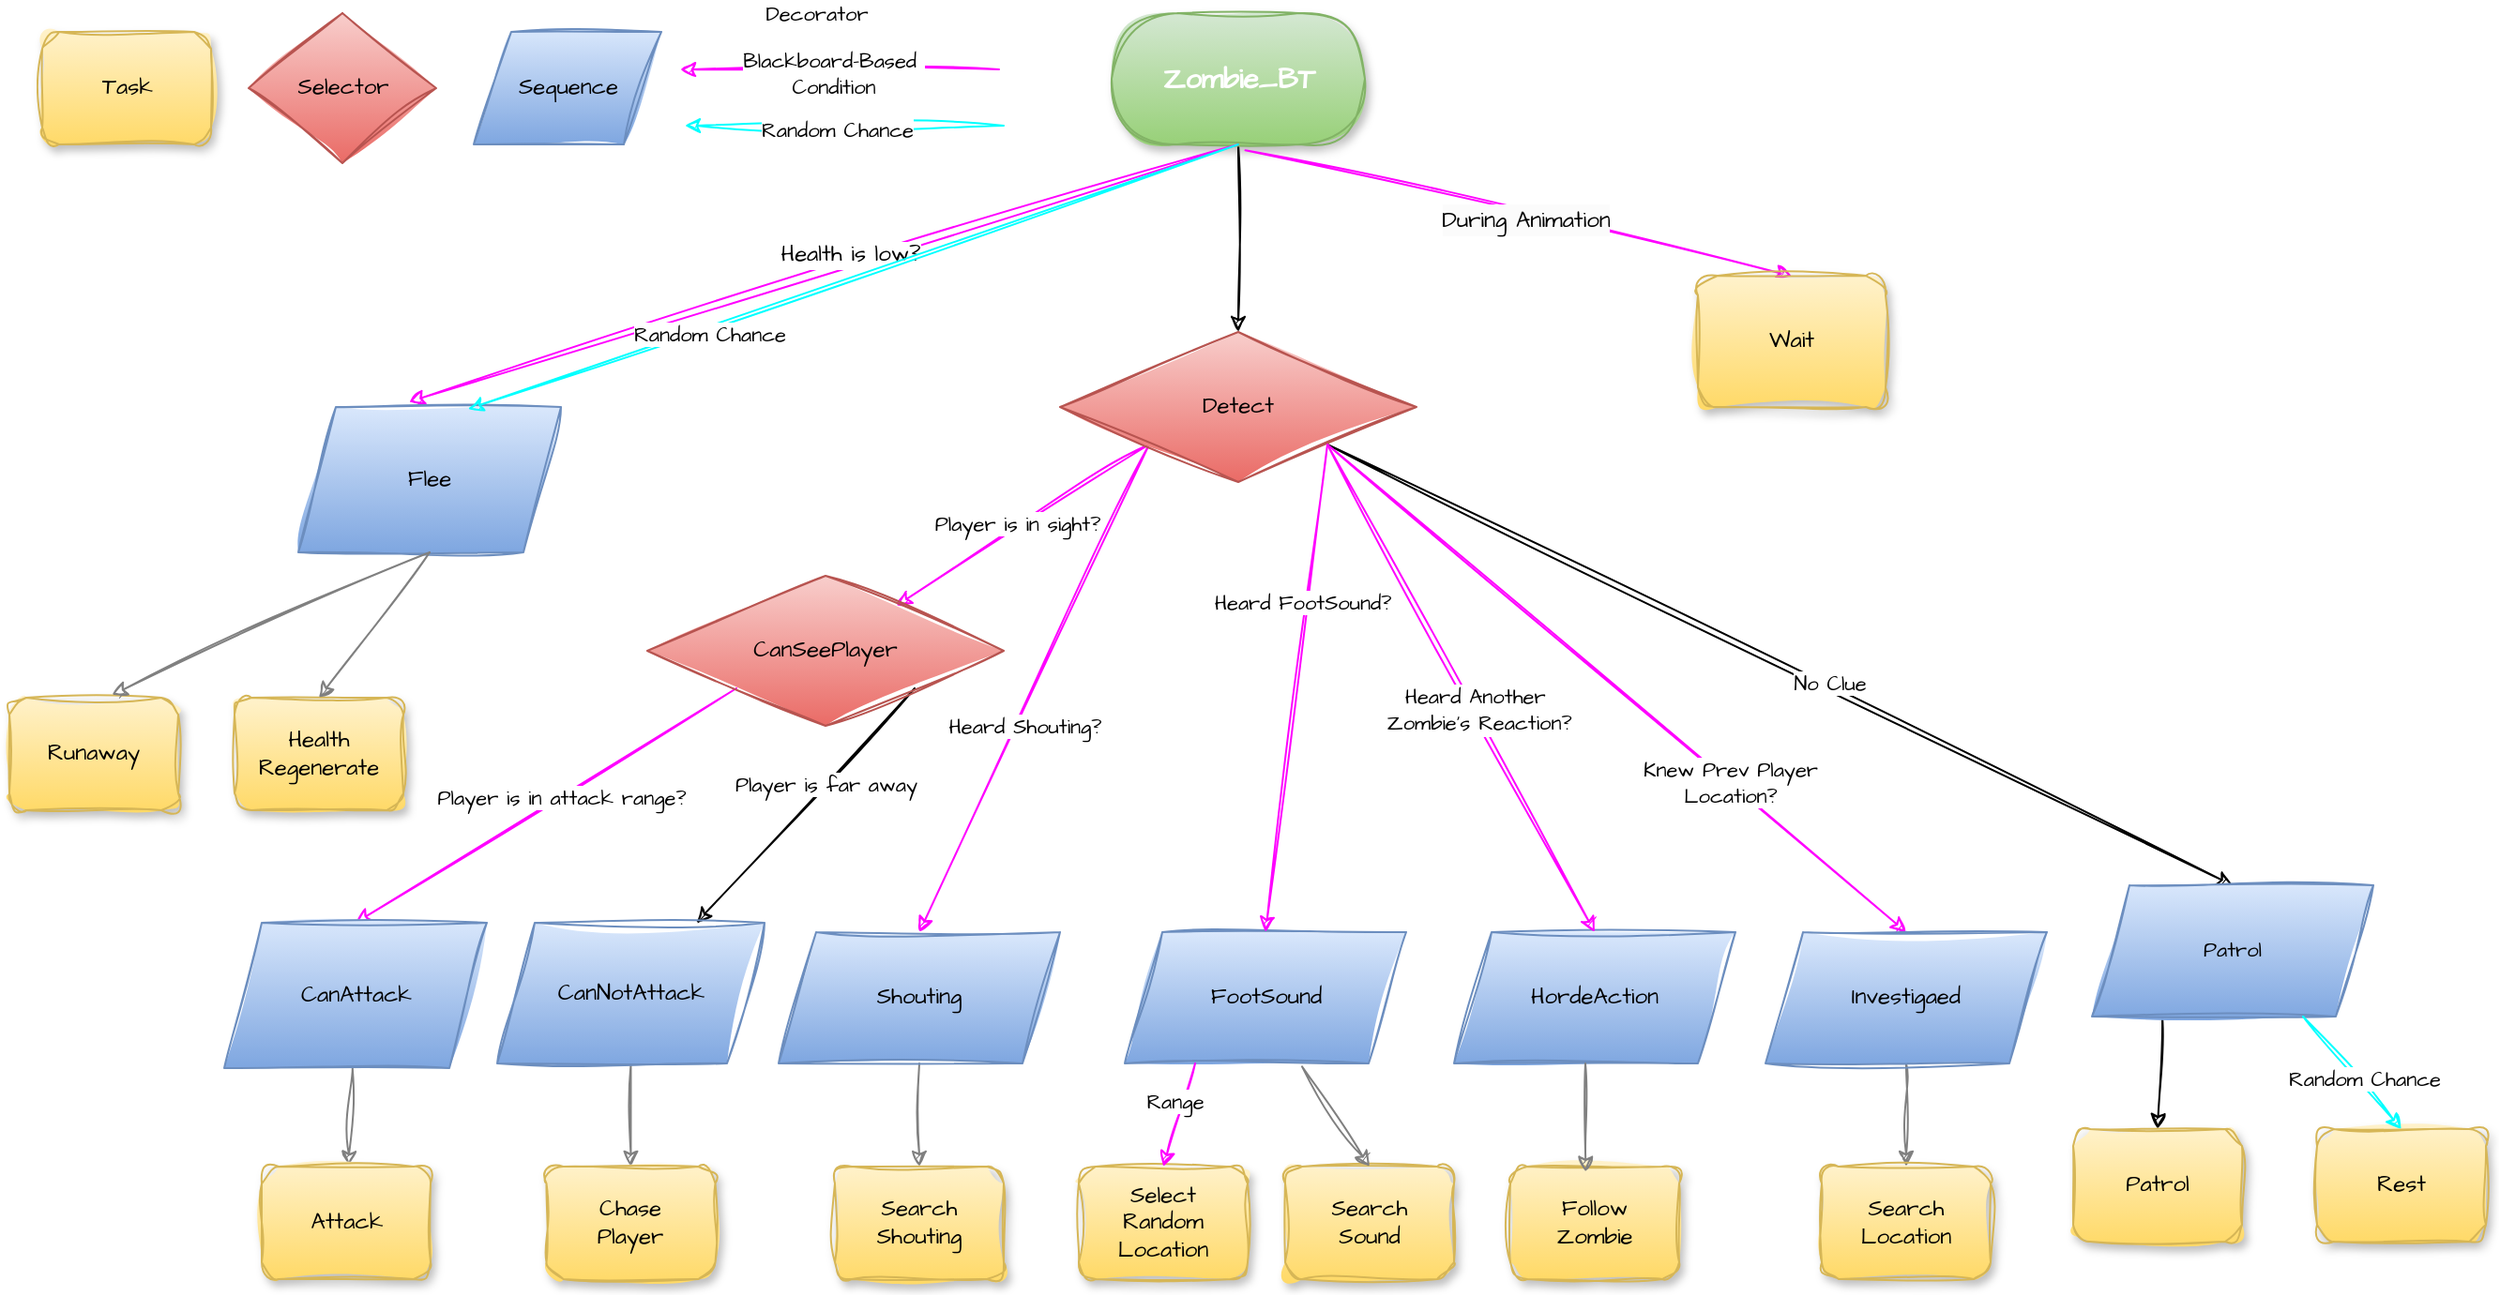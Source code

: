 <mxfile version="26.0.11">
  <diagram name="Page-1" id="10a91c8b-09ff-31b1-d368-03940ed4cc9e">
    <mxGraphModel dx="2500" dy="753" grid="1" gridSize="10" guides="1" tooltips="1" connect="1" arrows="1" fold="1" page="1" pageScale="1" pageWidth="1100" pageHeight="850" background="none" math="0" shadow="0">
      <root>
        <mxCell id="0" />
        <mxCell id="1" parent="0" />
        <mxCell id="gGJAbAsKnIqdadsWA6wg-9" style="edgeStyle=orthogonalEdgeStyle;rounded=0;sketch=1;hachureGap=4;jiggle=2;curveFitting=1;orthogonalLoop=1;jettySize=auto;html=1;exitX=0.5;exitY=1;exitDx=0;exitDy=0;entryX=0.5;entryY=0;entryDx=0;entryDy=0;fontFamily=Architects Daughter;fontSource=https%3A%2F%2Ffonts.googleapis.com%2Fcss%3Ffamily%3DArchitects%2BDaughter;" parent="1" source="gGJAbAsKnIqdadsWA6wg-2" target="gGJAbAsKnIqdadsWA6wg-8" edge="1">
          <mxGeometry relative="1" as="geometry" />
        </mxCell>
        <mxCell id="gGJAbAsKnIqdadsWA6wg-2" value="&lt;div&gt;&lt;font style=&quot;color: rgb(255, 255, 255); font-size: 15px;&quot;&gt;&lt;b&gt;Zombie_&lt;span style=&quot;background-color: initial;&quot;&gt;BT&lt;/span&gt;&lt;/b&gt;&lt;/font&gt;&lt;/div&gt;" style="whiteSpace=wrap;html=1;rounded=1;shadow=1;labelBackgroundColor=none;strokeWidth=1;fontFamily=Architects Daughter;fontSize=12;align=center;sketch=1;curveFitting=1;jiggle=2;fontSource=https%3A%2F%2Ffonts.googleapis.com%2Fcss%3Ffamily%3DArchitects%2BDaughter;arcSize=50;fillColor=#d5e8d4;strokeColor=#82b366;gradientColor=#97d077;" parent="1" vertex="1">
          <mxGeometry x="587.5" y="30" width="135" height="70" as="geometry" />
        </mxCell>
        <mxCell id="gGJAbAsKnIqdadsWA6wg-14" style="rounded=0;sketch=1;hachureGap=4;jiggle=2;curveFitting=1;orthogonalLoop=1;jettySize=auto;html=1;exitX=0;exitY=1;exitDx=0;exitDy=0;fontFamily=Architects Daughter;fontSource=https%3A%2F%2Ffonts.googleapis.com%2Fcss%3Ffamily%3DArchitects%2BDaughter;anchorPointDirection=1;startFill=1;bendable=1;simplification=0;arcSize=20;fillOpacity=100;strokeOpacity=100;perimeterSpacing=0;orthogonal=0;jumpStyle=none;fillColor=#d5e8d4;gradientColor=#97d077;strokeColor=#FF00FF;" parent="1" source="gGJAbAsKnIqdadsWA6wg-8" target="gGJAbAsKnIqdadsWA6wg-10" edge="1">
          <mxGeometry relative="1" as="geometry" />
        </mxCell>
        <mxCell id="UjzeRyzxe-JirhQYJkpm-3" value="Player is in sight?" style="edgeLabel;html=1;align=center;verticalAlign=middle;resizable=0;points=[];sketch=1;hachureGap=4;jiggle=2;curveFitting=1;fontFamily=Architects Daughter;fontSource=https%3A%2F%2Ffonts.googleapis.com%2Fcss%3Ffamily%3DArchitects%2BDaughter;" vertex="1" connectable="0" parent="gGJAbAsKnIqdadsWA6wg-14">
          <mxGeometry x="0.031" y="-3" relative="1" as="geometry">
            <mxPoint as="offset" />
          </mxGeometry>
        </mxCell>
        <mxCell id="DmyO-TmC5lkpLwxQltIJ-4" style="rounded=0;sketch=1;hachureGap=4;jiggle=2;curveFitting=1;orthogonalLoop=1;jettySize=auto;html=1;exitX=1;exitY=1;exitDx=0;exitDy=0;entryX=0.5;entryY=0;entryDx=0;entryDy=0;fontFamily=Architects Daughter;fontSource=https%3A%2F%2Ffonts.googleapis.com%2Fcss%3Ffamily%3DArchitects%2BDaughter;fillColor=#d5e8d4;gradientColor=#97d077;strokeColor=#000000;" parent="1" source="gGJAbAsKnIqdadsWA6wg-8" target="DmyO-TmC5lkpLwxQltIJ-3" edge="1">
          <mxGeometry relative="1" as="geometry" />
        </mxCell>
        <mxCell id="UjzeRyzxe-JirhQYJkpm-7" value="No Clue" style="edgeLabel;html=1;align=center;verticalAlign=middle;resizable=0;points=[];sketch=1;hachureGap=4;jiggle=2;curveFitting=1;fontFamily=Architects Daughter;fontSource=https%3A%2F%2Ffonts.googleapis.com%2Fcss%3Ffamily%3DArchitects%2BDaughter;" vertex="1" connectable="0" parent="DmyO-TmC5lkpLwxQltIJ-4">
          <mxGeometry x="0.101" y="3" relative="1" as="geometry">
            <mxPoint as="offset" />
          </mxGeometry>
        </mxCell>
        <mxCell id="DmyO-TmC5lkpLwxQltIJ-6" style="rounded=0;sketch=1;hachureGap=4;jiggle=2;curveFitting=1;orthogonalLoop=1;jettySize=auto;html=1;exitX=0;exitY=1;exitDx=0;exitDy=0;entryX=0.5;entryY=0;entryDx=0;entryDy=0;fontFamily=Architects Daughter;fontSource=https%3A%2F%2Ffonts.googleapis.com%2Fcss%3Ffamily%3DArchitects%2BDaughter;fillColor=#d5e8d4;gradientColor=#97d077;strokeColor=#FF00FF;" parent="1" source="gGJAbAsKnIqdadsWA6wg-8" target="DmyO-TmC5lkpLwxQltIJ-1" edge="1">
          <mxGeometry relative="1" as="geometry" />
        </mxCell>
        <mxCell id="UjzeRyzxe-JirhQYJkpm-4" value="Heard Shouting?" style="edgeLabel;html=1;align=center;verticalAlign=middle;resizable=0;points=[];sketch=1;hachureGap=4;jiggle=2;curveFitting=1;fontFamily=Architects Daughter;fontSource=https%3A%2F%2Ffonts.googleapis.com%2Fcss%3Ffamily%3DArchitects%2BDaughter;" vertex="1" connectable="0" parent="DmyO-TmC5lkpLwxQltIJ-6">
          <mxGeometry x="-0.056" y="2" relative="1" as="geometry">
            <mxPoint x="-11" y="26" as="offset" />
          </mxGeometry>
        </mxCell>
        <mxCell id="DmyO-TmC5lkpLwxQltIJ-9" style="rounded=0;sketch=1;hachureGap=4;jiggle=2;curveFitting=1;orthogonalLoop=1;jettySize=auto;html=1;entryX=0.5;entryY=0;entryDx=0;entryDy=0;fontFamily=Architects Daughter;fontSource=https%3A%2F%2Ffonts.googleapis.com%2Fcss%3Ffamily%3DArchitects%2BDaughter;fillColor=#d5e8d4;gradientColor=#97d077;strokeColor=#FF00FF;exitX=1;exitY=1;exitDx=0;exitDy=0;" parent="1" target="DmyO-TmC5lkpLwxQltIJ-8" edge="1" source="gGJAbAsKnIqdadsWA6wg-8">
          <mxGeometry relative="1" as="geometry">
            <mxPoint x="820" y="260" as="sourcePoint" />
          </mxGeometry>
        </mxCell>
        <mxCell id="UjzeRyzxe-JirhQYJkpm-6" value="Knew Prev Player&lt;br&gt;Location?" style="edgeLabel;html=1;align=center;verticalAlign=middle;resizable=0;points=[];sketch=1;hachureGap=4;jiggle=2;curveFitting=1;fontFamily=Architects Daughter;fontSource=https%3A%2F%2Ffonts.googleapis.com%2Fcss%3Ffamily%3DArchitects%2BDaughter;" vertex="1" connectable="0" parent="DmyO-TmC5lkpLwxQltIJ-9">
          <mxGeometry x="0.062" y="1" relative="1" as="geometry">
            <mxPoint x="50" y="43" as="offset" />
          </mxGeometry>
        </mxCell>
        <mxCell id="gGJAbAsKnIqdadsWA6wg-8" value="Detect" style="rhombus;whiteSpace=wrap;html=1;sketch=1;hachureGap=4;jiggle=2;curveFitting=1;fontFamily=Architects Daughter;fontSource=https%3A%2F%2Ffonts.googleapis.com%2Fcss%3Ffamily%3DArchitects%2BDaughter;fillColor=#f8cecc;gradientColor=#ea6b66;strokeColor=#b85450;" parent="1" vertex="1">
          <mxGeometry x="560" y="200" width="190" height="80" as="geometry" />
        </mxCell>
        <mxCell id="DmyO-TmC5lkpLwxQltIJ-13" style="rounded=0;sketch=1;hachureGap=4;jiggle=2;curveFitting=1;orthogonalLoop=1;jettySize=auto;html=1;exitX=0;exitY=1;exitDx=0;exitDy=0;entryX=0.5;entryY=0;entryDx=0;entryDy=0;fontFamily=Architects Daughter;fontSource=https%3A%2F%2Ffonts.googleapis.com%2Fcss%3Ffamily%3DArchitects%2BDaughter;fillColor=#d5e8d4;gradientColor=#97d077;strokeColor=#FF00FF;" parent="1" source="gGJAbAsKnIqdadsWA6wg-10" target="DmyO-TmC5lkpLwxQltIJ-11" edge="1">
          <mxGeometry relative="1" as="geometry" />
        </mxCell>
        <mxCell id="UjzeRyzxe-JirhQYJkpm-8" value="Player is in attack range?" style="edgeLabel;html=1;align=center;verticalAlign=middle;resizable=0;points=[];sketch=1;hachureGap=4;jiggle=2;curveFitting=1;fontFamily=Architects Daughter;fontSource=https%3A%2F%2Ffonts.googleapis.com%2Fcss%3Ffamily%3DArchitects%2BDaughter;" vertex="1" connectable="0" parent="DmyO-TmC5lkpLwxQltIJ-13">
          <mxGeometry x="-0.075" relative="1" as="geometry">
            <mxPoint as="offset" />
          </mxGeometry>
        </mxCell>
        <mxCell id="DmyO-TmC5lkpLwxQltIJ-14" style="rounded=0;sketch=1;hachureGap=4;jiggle=2;curveFitting=1;orthogonalLoop=1;jettySize=auto;html=1;exitX=1;exitY=1;exitDx=0;exitDy=0;fontFamily=Architects Daughter;fontSource=https%3A%2F%2Ffonts.googleapis.com%2Fcss%3Ffamily%3DArchitects%2BDaughter;fillColor=#d5e8d4;gradientColor=#97d077;strokeColor=#000000;" parent="1" source="gGJAbAsKnIqdadsWA6wg-10" target="DmyO-TmC5lkpLwxQltIJ-12" edge="1">
          <mxGeometry relative="1" as="geometry" />
        </mxCell>
        <mxCell id="UjzeRyzxe-JirhQYJkpm-9" value="Player is far away" style="edgeLabel;html=1;align=center;verticalAlign=middle;resizable=0;points=[];sketch=1;hachureGap=4;jiggle=2;curveFitting=1;fontFamily=Architects Daughter;fontSource=https%3A%2F%2Ffonts.googleapis.com%2Fcss%3Ffamily%3DArchitects%2BDaughter;" vertex="1" connectable="0" parent="DmyO-TmC5lkpLwxQltIJ-14">
          <mxGeometry x="0.031" relative="1" as="geometry">
            <mxPoint x="12" y="-14" as="offset" />
          </mxGeometry>
        </mxCell>
        <mxCell id="gGJAbAsKnIqdadsWA6wg-10" value="CanSeePlayer" style="rhombus;whiteSpace=wrap;html=1;sketch=1;hachureGap=4;jiggle=2;curveFitting=1;fontFamily=Architects Daughter;fontSource=https%3A%2F%2Ffonts.googleapis.com%2Fcss%3Ffamily%3DArchitects%2BDaughter;fillColor=#f8cecc;gradientColor=#ea6b66;strokeColor=#b85450;" parent="1" vertex="1">
          <mxGeometry x="340" y="330" width="190" height="80" as="geometry" />
        </mxCell>
        <mxCell id="gGJAbAsKnIqdadsWA6wg-11" value="Selector" style="rhombus;whiteSpace=wrap;html=1;sketch=1;hachureGap=4;jiggle=2;curveFitting=1;fontFamily=Architects Daughter;fontSource=https%3A%2F%2Ffonts.googleapis.com%2Fcss%3Ffamily%3DArchitects%2BDaughter;fillColor=#f8cecc;gradientColor=#ea6b66;strokeColor=#b85450;" parent="1" vertex="1">
          <mxGeometry x="127.5" y="30" width="100" height="80" as="geometry" />
        </mxCell>
        <mxCell id="gGJAbAsKnIqdadsWA6wg-12" value="&lt;div&gt;Task&lt;/div&gt;" style="whiteSpace=wrap;html=1;rounded=1;shadow=1;labelBackgroundColor=none;strokeWidth=1;fontFamily=Architects Daughter;fontSize=12;align=center;sketch=1;curveFitting=1;jiggle=2;fontSource=https%3A%2F%2Ffonts.googleapis.com%2Fcss%3Ffamily%3DArchitects%2BDaughter;fillColor=#fff2cc;gradientColor=#ffd966;strokeColor=#d6b656;" parent="1" vertex="1">
          <mxGeometry x="17.5" y="40" width="90" height="60" as="geometry" />
        </mxCell>
        <mxCell id="gGJAbAsKnIqdadsWA6wg-13" value="Sequence" style="shape=parallelogram;perimeter=parallelogramPerimeter;whiteSpace=wrap;html=1;fixedSize=1;sketch=1;hachureGap=4;jiggle=2;curveFitting=1;fontFamily=Architects Daughter;fontSource=https%3A%2F%2Ffonts.googleapis.com%2Fcss%3Ffamily%3DArchitects%2BDaughter;fillColor=#dae8fc;gradientColor=#7ea6e0;strokeColor=#6c8ebf;" parent="1" vertex="1">
          <mxGeometry x="247.5" y="40" width="100" height="60" as="geometry" />
        </mxCell>
        <mxCell id="DmyO-TmC5lkpLwxQltIJ-25" style="rounded=0;sketch=1;hachureGap=4;jiggle=2;curveFitting=1;orthogonalLoop=1;jettySize=auto;html=1;entryX=0.5;entryY=0;entryDx=0;entryDy=0;fontFamily=Architects Daughter;fontSource=https%3A%2F%2Ffonts.googleapis.com%2Fcss%3Ffamily%3DArchitects%2BDaughter;strokeColor=#808080;" parent="1" source="DmyO-TmC5lkpLwxQltIJ-1" target="DmyO-TmC5lkpLwxQltIJ-20" edge="1">
          <mxGeometry relative="1" as="geometry" />
        </mxCell>
        <mxCell id="DmyO-TmC5lkpLwxQltIJ-1" value="Shouting" style="shape=parallelogram;perimeter=parallelogramPerimeter;whiteSpace=wrap;html=1;fixedSize=1;sketch=1;hachureGap=4;jiggle=2;curveFitting=1;fontFamily=Architects Daughter;fontSource=https%3A%2F%2Ffonts.googleapis.com%2Fcss%3Ffamily%3DArchitects%2BDaughter;fillColor=#dae8fc;gradientColor=#7ea6e0;strokeColor=#6c8ebf;" parent="1" vertex="1">
          <mxGeometry x="410" y="520" width="150" height="70" as="geometry" />
        </mxCell>
        <mxCell id="DmyO-TmC5lkpLwxQltIJ-2" value="FootSound" style="shape=parallelogram;perimeter=parallelogramPerimeter;whiteSpace=wrap;html=1;fixedSize=1;sketch=1;hachureGap=4;jiggle=2;curveFitting=1;fontFamily=Architects Daughter;fontSource=https%3A%2F%2Ffonts.googleapis.com%2Fcss%3Ffamily%3DArchitects%2BDaughter;fillColor=#dae8fc;gradientColor=#7ea6e0;strokeColor=#6c8ebf;" parent="1" vertex="1">
          <mxGeometry x="594.5" y="520" width="150" height="70" as="geometry" />
        </mxCell>
        <mxCell id="DmyO-TmC5lkpLwxQltIJ-28" style="rounded=0;sketch=1;hachureGap=4;jiggle=2;curveFitting=1;orthogonalLoop=1;jettySize=auto;html=1;exitX=0.25;exitY=1;exitDx=0;exitDy=0;entryX=0.5;entryY=0;entryDx=0;entryDy=0;fontFamily=Architects Daughter;fontSource=https%3A%2F%2Ffonts.googleapis.com%2Fcss%3Ffamily%3DArchitects%2BDaughter;strokeColor=#000000;" parent="1" source="DmyO-TmC5lkpLwxQltIJ-3" target="DmyO-TmC5lkpLwxQltIJ-24" edge="1">
          <mxGeometry relative="1" as="geometry" />
        </mxCell>
        <mxCell id="DmyO-TmC5lkpLwxQltIJ-3" value="&lt;span style=&quot;font-size: 11px; text-wrap-mode: nowrap;&quot;&gt;Patrol&lt;/span&gt;" style="shape=parallelogram;perimeter=parallelogramPerimeter;whiteSpace=wrap;html=1;fixedSize=1;sketch=1;hachureGap=4;jiggle=2;curveFitting=1;fontFamily=Architects Daughter;fontSource=https%3A%2F%2Ffonts.googleapis.com%2Fcss%3Ffamily%3DArchitects%2BDaughter;fillColor=#dae8fc;gradientColor=#7ea6e0;strokeColor=#6c8ebf;align=center;verticalAlign=middle;fontSize=12;fontColor=default;" parent="1" vertex="1">
          <mxGeometry x="1110" y="495" width="150" height="70" as="geometry" />
        </mxCell>
        <mxCell id="DmyO-TmC5lkpLwxQltIJ-7" style="rounded=0;sketch=1;hachureGap=4;jiggle=2;curveFitting=1;orthogonalLoop=1;jettySize=auto;html=1;exitX=1;exitY=1;exitDx=0;exitDy=0;entryX=0.5;entryY=0;entryDx=0;entryDy=0;fontFamily=Architects Daughter;fontSource=https%3A%2F%2Ffonts.googleapis.com%2Fcss%3Ffamily%3DArchitects%2BDaughter;fillColor=#d5e8d4;gradientColor=#97d077;strokeColor=#FF00FF;" parent="1" source="gGJAbAsKnIqdadsWA6wg-8" target="DmyO-TmC5lkpLwxQltIJ-2" edge="1">
          <mxGeometry relative="1" as="geometry" />
        </mxCell>
        <mxCell id="UjzeRyzxe-JirhQYJkpm-43" value="Heard FootSound?" style="edgeLabel;html=1;align=center;verticalAlign=middle;resizable=0;points=[];sketch=1;hachureGap=4;jiggle=2;curveFitting=1;fontFamily=Architects Daughter;fontSource=https%3A%2F%2Ffonts.googleapis.com%2Fcss%3Ffamily%3DArchitects%2BDaughter;" vertex="1" connectable="0" parent="DmyO-TmC5lkpLwxQltIJ-7">
          <mxGeometry x="-0.35" y="-3" relative="1" as="geometry">
            <mxPoint as="offset" />
          </mxGeometry>
        </mxCell>
        <mxCell id="DmyO-TmC5lkpLwxQltIJ-27" style="rounded=0;sketch=1;hachureGap=4;jiggle=2;curveFitting=1;orthogonalLoop=1;jettySize=auto;html=1;exitX=0.5;exitY=1;exitDx=0;exitDy=0;entryX=0.5;entryY=0;entryDx=0;entryDy=0;fontFamily=Architects Daughter;fontSource=https%3A%2F%2Ffonts.googleapis.com%2Fcss%3Ffamily%3DArchitects%2BDaughter;strokeColor=#808080;" parent="1" source="DmyO-TmC5lkpLwxQltIJ-8" target="DmyO-TmC5lkpLwxQltIJ-23" edge="1">
          <mxGeometry relative="1" as="geometry" />
        </mxCell>
        <mxCell id="DmyO-TmC5lkpLwxQltIJ-8" value="Investigaed" style="shape=parallelogram;perimeter=parallelogramPerimeter;whiteSpace=wrap;html=1;fixedSize=1;sketch=1;hachureGap=4;jiggle=2;curveFitting=1;fontFamily=Architects Daughter;fontSource=https%3A%2F%2Ffonts.googleapis.com%2Fcss%3Ffamily%3DArchitects%2BDaughter;fillColor=#dae8fc;gradientColor=#7ea6e0;strokeColor=#6c8ebf;" parent="1" vertex="1">
          <mxGeometry x="936" y="520" width="150" height="70" as="geometry" />
        </mxCell>
        <mxCell id="DmyO-TmC5lkpLwxQltIJ-17" style="rounded=0;sketch=1;hachureGap=4;jiggle=2;curveFitting=1;orthogonalLoop=1;jettySize=auto;html=1;fontFamily=Architects Daughter;fontSource=https%3A%2F%2Ffonts.googleapis.com%2Fcss%3Ffamily%3DArchitects%2BDaughter;fillColor=#f5f5f5;strokeColor=#808080;gradientColor=#b3b3b3;" parent="1" source="DmyO-TmC5lkpLwxQltIJ-11" target="DmyO-TmC5lkpLwxQltIJ-15" edge="1">
          <mxGeometry relative="1" as="geometry" />
        </mxCell>
        <mxCell id="DmyO-TmC5lkpLwxQltIJ-11" value="CanAttack" style="shape=parallelogram;perimeter=parallelogramPerimeter;whiteSpace=wrap;html=1;fixedSize=1;sketch=1;hachureGap=4;jiggle=2;curveFitting=1;fontFamily=Architects Daughter;fontSource=https%3A%2F%2Ffonts.googleapis.com%2Fcss%3Ffamily%3DArchitects%2BDaughter;fillColor=#dae8fc;gradientColor=#7ea6e0;strokeColor=#6c8ebf;" parent="1" vertex="1">
          <mxGeometry x="114.5" y="515" width="140" height="77.5" as="geometry" />
        </mxCell>
        <mxCell id="DmyO-TmC5lkpLwxQltIJ-18" style="rounded=0;sketch=1;hachureGap=4;jiggle=2;curveFitting=1;orthogonalLoop=1;jettySize=auto;html=1;exitX=0.5;exitY=1;exitDx=0;exitDy=0;entryX=0.5;entryY=0;entryDx=0;entryDy=0;fontFamily=Architects Daughter;fontSource=https%3A%2F%2Ffonts.googleapis.com%2Fcss%3Ffamily%3DArchitects%2BDaughter;strokeColor=#808080;" parent="1" source="DmyO-TmC5lkpLwxQltIJ-12" target="DmyO-TmC5lkpLwxQltIJ-16" edge="1">
          <mxGeometry relative="1" as="geometry" />
        </mxCell>
        <mxCell id="DmyO-TmC5lkpLwxQltIJ-12" value="CanNotAttack" style="shape=parallelogram;perimeter=parallelogramPerimeter;whiteSpace=wrap;html=1;fixedSize=1;sketch=1;hachureGap=4;jiggle=2;curveFitting=1;fontFamily=Architects Daughter;fontSource=https%3A%2F%2Ffonts.googleapis.com%2Fcss%3Ffamily%3DArchitects%2BDaughter;fillColor=#dae8fc;gradientColor=#7ea6e0;strokeColor=#6c8ebf;align=center;verticalAlign=middle;fontSize=12;fontColor=default;" parent="1" vertex="1">
          <mxGeometry x="260" y="515" width="142.5" height="75" as="geometry" />
        </mxCell>
        <mxCell id="DmyO-TmC5lkpLwxQltIJ-15" value="&lt;div&gt;Attack&lt;/div&gt;" style="whiteSpace=wrap;html=1;rounded=1;shadow=1;labelBackgroundColor=none;strokeWidth=1;fontFamily=Architects Daughter;fontSize=12;align=center;sketch=1;curveFitting=1;jiggle=2;fontSource=https%3A%2F%2Ffonts.googleapis.com%2Fcss%3Ffamily%3DArchitects%2BDaughter;fillColor=#fff2cc;gradientColor=#ffd966;strokeColor=#d6b656;" parent="1" vertex="1">
          <mxGeometry x="134.5" y="645" width="90" height="60" as="geometry" />
        </mxCell>
        <mxCell id="DmyO-TmC5lkpLwxQltIJ-16" value="&lt;div&gt;Chase&lt;br&gt;Player&lt;/div&gt;" style="whiteSpace=wrap;html=1;rounded=1;shadow=1;labelBackgroundColor=none;strokeWidth=1;fontFamily=Architects Daughter;fontSize=12;align=center;sketch=1;curveFitting=1;jiggle=2;fontSource=https%3A%2F%2Ffonts.googleapis.com%2Fcss%3Ffamily%3DArchitects%2BDaughter;fillColor=#fff2cc;gradientColor=#ffd966;strokeColor=#d6b656;" parent="1" vertex="1">
          <mxGeometry x="286.25" y="645" width="90" height="60" as="geometry" />
        </mxCell>
        <mxCell id="DmyO-TmC5lkpLwxQltIJ-20" value="&lt;div&gt;Search&lt;br&gt;Shouting&lt;/div&gt;" style="whiteSpace=wrap;html=1;rounded=1;shadow=1;labelBackgroundColor=none;strokeWidth=1;fontFamily=Architects Daughter;fontSize=12;align=center;sketch=1;curveFitting=1;jiggle=2;fontSource=https%3A%2F%2Ffonts.googleapis.com%2Fcss%3Ffamily%3DArchitects%2BDaughter;fillColor=#fff2cc;gradientColor=#ffd966;strokeColor=#d6b656;" parent="1" vertex="1">
          <mxGeometry x="440" y="645" width="90" height="60" as="geometry" />
        </mxCell>
        <mxCell id="DmyO-TmC5lkpLwxQltIJ-22" value="Search&lt;br&gt;Sound" style="whiteSpace=wrap;html=1;rounded=1;shadow=1;labelBackgroundColor=none;strokeWidth=1;fontFamily=Architects Daughter;fontSize=12;align=center;sketch=1;curveFitting=1;jiggle=2;fontSource=https%3A%2F%2Ffonts.googleapis.com%2Fcss%3Ffamily%3DArchitects%2BDaughter;fillColor=#fff2cc;gradientColor=#ffd966;strokeColor=#d6b656;" parent="1" vertex="1">
          <mxGeometry x="680" y="645" width="90" height="60" as="geometry" />
        </mxCell>
        <mxCell id="DmyO-TmC5lkpLwxQltIJ-23" value="Search&lt;br&gt;Location" style="whiteSpace=wrap;html=1;rounded=1;shadow=1;labelBackgroundColor=none;strokeWidth=1;fontFamily=Architects Daughter;fontSize=12;align=center;sketch=1;curveFitting=1;jiggle=2;fontSource=https%3A%2F%2Ffonts.googleapis.com%2Fcss%3Ffamily%3DArchitects%2BDaughter;fillColor=#fff2cc;gradientColor=#ffd966;strokeColor=#d6b656;" parent="1" vertex="1">
          <mxGeometry x="966" y="645" width="90" height="60" as="geometry" />
        </mxCell>
        <mxCell id="DmyO-TmC5lkpLwxQltIJ-24" value="&lt;div&gt;Patrol&lt;/div&gt;" style="whiteSpace=wrap;html=1;rounded=1;shadow=1;labelBackgroundColor=none;strokeWidth=1;fontFamily=Architects Daughter;fontSize=12;align=center;sketch=1;curveFitting=1;jiggle=2;fontSource=https%3A%2F%2Ffonts.googleapis.com%2Fcss%3Ffamily%3DArchitects%2BDaughter;fillColor=#fff2cc;gradientColor=#ffd966;strokeColor=#d6b656;" parent="1" vertex="1">
          <mxGeometry x="1100" y="625" width="90" height="60" as="geometry" />
        </mxCell>
        <mxCell id="UjzeRyzxe-JirhQYJkpm-1" style="rounded=0;sketch=1;hachureGap=4;jiggle=2;curveFitting=1;orthogonalLoop=1;jettySize=auto;html=1;fontFamily=Architects Daughter;fontSource=https%3A%2F%2Ffonts.googleapis.com%2Fcss%3Ffamily%3DArchitects%2BDaughter;anchorPointDirection=1;startFill=1;bendable=1;simplification=0;arcSize=20;fillOpacity=100;strokeOpacity=100;perimeterSpacing=0;orthogonal=0;jumpStyle=none;strokeColor=#FF00FF;fillColor=#e3c800;" edge="1" parent="1">
          <mxGeometry relative="1" as="geometry">
            <mxPoint x="527.5" y="60" as="sourcePoint" />
            <mxPoint x="357.5" y="60" as="targetPoint" />
          </mxGeometry>
        </mxCell>
        <mxCell id="UjzeRyzxe-JirhQYJkpm-2" value="Blackboard-Based&amp;nbsp;&lt;div&gt;Condition&lt;/div&gt;" style="edgeLabel;html=1;align=center;verticalAlign=middle;resizable=0;points=[];sketch=1;hachureGap=4;jiggle=2;curveFitting=1;fontFamily=Architects Daughter;fontSource=https%3A%2F%2Ffonts.googleapis.com%2Fcss%3Ffamily%3DArchitects%2BDaughter;" vertex="1" connectable="0" parent="UjzeRyzxe-JirhQYJkpm-1">
          <mxGeometry x="0.049" y="2" relative="1" as="geometry">
            <mxPoint as="offset" />
          </mxGeometry>
        </mxCell>
        <mxCell id="UjzeRyzxe-JirhQYJkpm-10" value="Rest" style="whiteSpace=wrap;html=1;rounded=1;shadow=1;labelBackgroundColor=none;strokeWidth=1;fontFamily=Architects Daughter;fontSize=12;align=center;sketch=1;curveFitting=1;jiggle=2;fontSource=https%3A%2F%2Ffonts.googleapis.com%2Fcss%3Ffamily%3DArchitects%2BDaughter;fillColor=#fff2cc;gradientColor=#ffd966;strokeColor=#d6b656;" vertex="1" parent="1">
          <mxGeometry x="1230" y="625" width="90" height="60" as="geometry" />
        </mxCell>
        <mxCell id="UjzeRyzxe-JirhQYJkpm-11" style="rounded=0;sketch=1;hachureGap=4;jiggle=2;curveFitting=1;orthogonalLoop=1;jettySize=auto;html=1;entryX=0.5;entryY=0;entryDx=0;entryDy=0;fontFamily=Architects Daughter;fontSource=https%3A%2F%2Ffonts.googleapis.com%2Fcss%3Ffamily%3DArchitects%2BDaughter;fillColor=#d5e8d4;gradientColor=#97d077;strokeColor=#00FFFF;exitX=0.75;exitY=1;exitDx=0;exitDy=0;" edge="1" parent="1" source="DmyO-TmC5lkpLwxQltIJ-3" target="UjzeRyzxe-JirhQYJkpm-10">
          <mxGeometry relative="1" as="geometry">
            <mxPoint x="1240" y="575" as="sourcePoint" />
            <mxPoint x="1365" y="735" as="targetPoint" />
          </mxGeometry>
        </mxCell>
        <mxCell id="UjzeRyzxe-JirhQYJkpm-13" value="Random Chance" style="edgeLabel;html=1;align=center;verticalAlign=middle;resizable=0;points=[];sketch=1;hachureGap=4;jiggle=2;curveFitting=1;fontFamily=Architects Daughter;fontSource=https%3A%2F%2Ffonts.googleapis.com%2Fcss%3Ffamily%3DArchitects%2BDaughter;" vertex="1" connectable="0" parent="UjzeRyzxe-JirhQYJkpm-11">
          <mxGeometry x="0.138" y="3" relative="1" as="geometry">
            <mxPoint as="offset" />
          </mxGeometry>
        </mxCell>
        <mxCell id="UjzeRyzxe-JirhQYJkpm-15" value="Decorator" style="edgeLabel;html=1;align=center;verticalAlign=middle;resizable=0;points=[];sketch=1;hachureGap=4;jiggle=2;curveFitting=1;fontFamily=Architects Daughter;fontSource=https%3A%2F%2Ffonts.googleapis.com%2Fcss%3Ffamily%3DArchitects%2BDaughter;" vertex="1" connectable="0" parent="1">
          <mxGeometry x="429.499" y="29.996" as="geometry" />
        </mxCell>
        <mxCell id="UjzeRyzxe-JirhQYJkpm-16" style="rounded=0;sketch=1;hachureGap=4;jiggle=2;curveFitting=1;orthogonalLoop=1;jettySize=auto;html=1;fontFamily=Architects Daughter;fontSource=https%3A%2F%2Ffonts.googleapis.com%2Fcss%3Ffamily%3DArchitects%2BDaughter;anchorPointDirection=1;startFill=1;bendable=1;simplification=0;arcSize=20;fillOpacity=100;strokeOpacity=100;perimeterSpacing=0;orthogonal=0;jumpStyle=none;fillColor=#b0e3e6;strokeColor=#00FFFF;" edge="1" parent="1">
          <mxGeometry relative="1" as="geometry">
            <mxPoint x="530" y="90" as="sourcePoint" />
            <mxPoint x="360" y="90" as="targetPoint" />
          </mxGeometry>
        </mxCell>
        <mxCell id="UjzeRyzxe-JirhQYJkpm-17" value="Random Chance" style="edgeLabel;html=1;align=center;verticalAlign=middle;resizable=0;points=[];sketch=1;hachureGap=4;jiggle=2;curveFitting=1;fontFamily=Architects Daughter;fontSource=https%3A%2F%2Ffonts.googleapis.com%2Fcss%3Ffamily%3DArchitects%2BDaughter;" vertex="1" connectable="0" parent="UjzeRyzxe-JirhQYJkpm-16">
          <mxGeometry x="0.049" y="2" relative="1" as="geometry">
            <mxPoint as="offset" />
          </mxGeometry>
        </mxCell>
        <mxCell id="UjzeRyzxe-JirhQYJkpm-19" style="rounded=0;sketch=1;hachureGap=4;jiggle=2;curveFitting=1;orthogonalLoop=1;jettySize=auto;html=1;exitX=0.528;exitY=1.045;exitDx=0;exitDy=0;fontFamily=Architects Daughter;fontSource=https%3A%2F%2Ffonts.googleapis.com%2Fcss%3Ffamily%3DArchitects%2BDaughter;anchorPointDirection=1;startFill=1;bendable=1;simplification=0;arcSize=20;fillOpacity=100;strokeOpacity=100;perimeterSpacing=0;orthogonal=0;jumpStyle=none;fillColor=#d5e8d4;gradientColor=#97d077;strokeColor=#FF00FF;exitPerimeter=0;entryX=0.5;entryY=0;entryDx=0;entryDy=0;" edge="1" parent="1" source="gGJAbAsKnIqdadsWA6wg-2" target="UjzeRyzxe-JirhQYJkpm-21">
          <mxGeometry relative="1" as="geometry">
            <mxPoint x="770" y="130" as="sourcePoint" />
            <mxPoint x="857" y="220" as="targetPoint" />
          </mxGeometry>
        </mxCell>
        <mxCell id="UjzeRyzxe-JirhQYJkpm-20" value="&lt;span style=&quot;font-size: 12px; text-wrap-mode: wrap; background-color: rgb(251, 251, 251);&quot;&gt;During&amp;nbsp;&lt;/span&gt;&lt;span style=&quot;background-color: light-dark(rgb(251, 251, 251), rgb(21, 21, 21)); font-size: 12px; text-wrap-mode: wrap; color: light-dark(rgb(0, 0, 0), rgb(255, 255, 255));&quot;&gt;Animation&lt;/span&gt;" style="edgeLabel;html=1;align=center;verticalAlign=middle;resizable=0;points=[];sketch=1;hachureGap=4;jiggle=2;curveFitting=1;fontFamily=Architects Daughter;fontSource=https%3A%2F%2Ffonts.googleapis.com%2Fcss%3Ffamily%3DArchitects%2BDaughter;" vertex="1" connectable="0" parent="UjzeRyzxe-JirhQYJkpm-19">
          <mxGeometry x="0.031" y="-3" relative="1" as="geometry">
            <mxPoint as="offset" />
          </mxGeometry>
        </mxCell>
        <mxCell id="UjzeRyzxe-JirhQYJkpm-21" value="Wait" style="whiteSpace=wrap;html=1;rounded=1;shadow=1;labelBackgroundColor=none;strokeWidth=1;fontFamily=Architects Daughter;fontSize=12;align=center;sketch=1;curveFitting=1;jiggle=2;fontSource=https%3A%2F%2Ffonts.googleapis.com%2Fcss%3Ffamily%3DArchitects%2BDaughter;fillColor=#fff2cc;gradientColor=#ffd966;strokeColor=#d6b656;" vertex="1" parent="1">
          <mxGeometry x="900" y="170" width="100" height="70" as="geometry" />
        </mxCell>
        <mxCell id="UjzeRyzxe-JirhQYJkpm-24" value="&lt;div&gt;Runaway&lt;/div&gt;" style="whiteSpace=wrap;html=1;rounded=1;shadow=1;labelBackgroundColor=none;strokeWidth=1;fontFamily=Architects Daughter;fontSize=12;align=center;sketch=1;curveFitting=1;jiggle=2;fontSource=https%3A%2F%2Ffonts.googleapis.com%2Fcss%3Ffamily%3DArchitects%2BDaughter;fillColor=#fff2cc;gradientColor=#ffd966;strokeColor=#d6b656;" vertex="1" parent="1">
          <mxGeometry y="395" width="90" height="60" as="geometry" />
        </mxCell>
        <mxCell id="UjzeRyzxe-JirhQYJkpm-25" value="&lt;div&gt;Health Regenerate&lt;/div&gt;" style="whiteSpace=wrap;html=1;rounded=1;shadow=1;labelBackgroundColor=none;strokeWidth=1;fontFamily=Architects Daughter;fontSize=12;align=center;sketch=1;curveFitting=1;jiggle=2;fontSource=https%3A%2F%2Ffonts.googleapis.com%2Fcss%3Ffamily%3DArchitects%2BDaughter;fillColor=#fff2cc;gradientColor=#ffd966;strokeColor=#d6b656;" vertex="1" parent="1">
          <mxGeometry x="120" y="395" width="90" height="60" as="geometry" />
        </mxCell>
        <mxCell id="UjzeRyzxe-JirhQYJkpm-27" style="rounded=0;sketch=1;hachureGap=4;jiggle=2;curveFitting=1;orthogonalLoop=1;jettySize=auto;html=1;exitX=0.5;exitY=1;exitDx=0;exitDy=0;fontFamily=Architects Daughter;fontSource=https%3A%2F%2Ffonts.googleapis.com%2Fcss%3Ffamily%3DArchitects%2BDaughter;anchorPointDirection=1;startFill=1;bendable=1;simplification=0;arcSize=20;fillOpacity=100;strokeOpacity=100;perimeterSpacing=0;orthogonal=0;jumpStyle=none;fillColor=#d5e8d4;gradientColor=#97d077;strokeColor=#FF00FF;entryX=0.422;entryY=-0.036;entryDx=0;entryDy=0;entryPerimeter=0;" edge="1" parent="1" source="gGJAbAsKnIqdadsWA6wg-2" target="UjzeRyzxe-JirhQYJkpm-29">
          <mxGeometry relative="1" as="geometry">
            <mxPoint x="495" y="180" as="sourcePoint" />
            <mxPoint x="276.5" y="260" as="targetPoint" />
          </mxGeometry>
        </mxCell>
        <mxCell id="UjzeRyzxe-JirhQYJkpm-28" value="&lt;font style=&quot;font-size: 12px;&quot;&gt;Health is low?&lt;/font&gt;" style="edgeLabel;html=1;align=center;verticalAlign=middle;resizable=0;points=[];sketch=1;hachureGap=4;jiggle=2;curveFitting=1;fontFamily=Architects Daughter;fontSource=https%3A%2F%2Ffonts.googleapis.com%2Fcss%3Ffamily%3DArchitects%2BDaughter;" vertex="1" connectable="0" parent="UjzeRyzxe-JirhQYJkpm-27">
          <mxGeometry x="0.031" y="-3" relative="1" as="geometry">
            <mxPoint x="21" y="-9" as="offset" />
          </mxGeometry>
        </mxCell>
        <mxCell id="UjzeRyzxe-JirhQYJkpm-29" value="Flee" style="shape=parallelogram;perimeter=parallelogramPerimeter;whiteSpace=wrap;html=1;fixedSize=1;sketch=1;hachureGap=4;jiggle=2;curveFitting=1;fontFamily=Architects Daughter;fontSource=https%3A%2F%2Ffonts.googleapis.com%2Fcss%3Ffamily%3DArchitects%2BDaughter;fillColor=#dae8fc;gradientColor=#7ea6e0;strokeColor=#6c8ebf;" vertex="1" parent="1">
          <mxGeometry x="154" y="240" width="140" height="77.5" as="geometry" />
        </mxCell>
        <mxCell id="UjzeRyzxe-JirhQYJkpm-31" style="rounded=0;sketch=1;hachureGap=4;jiggle=2;curveFitting=1;orthogonalLoop=1;jettySize=auto;html=1;fontFamily=Architects Daughter;fontSource=https%3A%2F%2Ffonts.googleapis.com%2Fcss%3Ffamily%3DArchitects%2BDaughter;fillColor=#f5f5f5;strokeColor=#808080;gradientColor=#b3b3b3;entryX=0.607;entryY=-0.027;entryDx=0;entryDy=0;entryPerimeter=0;exitX=0.5;exitY=1;exitDx=0;exitDy=0;" edge="1" parent="1" source="UjzeRyzxe-JirhQYJkpm-29" target="UjzeRyzxe-JirhQYJkpm-24">
          <mxGeometry relative="1" as="geometry">
            <mxPoint x="210" y="317.5" as="sourcePoint" />
            <mxPoint x="208" y="369.5" as="targetPoint" />
          </mxGeometry>
        </mxCell>
        <mxCell id="UjzeRyzxe-JirhQYJkpm-32" style="rounded=0;sketch=1;hachureGap=4;jiggle=2;curveFitting=1;orthogonalLoop=1;jettySize=auto;html=1;fontFamily=Architects Daughter;fontSource=https%3A%2F%2Ffonts.googleapis.com%2Fcss%3Ffamily%3DArchitects%2BDaughter;fillColor=#f5f5f5;strokeColor=#808080;gradientColor=#b3b3b3;entryX=0.5;entryY=0;entryDx=0;entryDy=0;exitX=0.5;exitY=1;exitDx=0;exitDy=0;" edge="1" parent="1" source="UjzeRyzxe-JirhQYJkpm-29" target="UjzeRyzxe-JirhQYJkpm-25">
          <mxGeometry relative="1" as="geometry">
            <mxPoint x="220" y="327.5" as="sourcePoint" />
            <mxPoint x="65" y="403" as="targetPoint" />
          </mxGeometry>
        </mxCell>
        <mxCell id="UjzeRyzxe-JirhQYJkpm-38" value="HordeAction" style="shape=parallelogram;perimeter=parallelogramPerimeter;whiteSpace=wrap;html=1;fixedSize=1;sketch=1;hachureGap=4;jiggle=2;curveFitting=1;fontFamily=Architects Daughter;fontSource=https%3A%2F%2Ffonts.googleapis.com%2Fcss%3Ffamily%3DArchitects%2BDaughter;fillColor=#dae8fc;gradientColor=#7ea6e0;strokeColor=#6c8ebf;" vertex="1" parent="1">
          <mxGeometry x="770" y="520" width="150" height="70" as="geometry" />
        </mxCell>
        <mxCell id="UjzeRyzxe-JirhQYJkpm-39" value="Follow&lt;br&gt;Zombie" style="whiteSpace=wrap;html=1;rounded=1;shadow=1;labelBackgroundColor=none;strokeWidth=1;fontFamily=Architects Daughter;fontSize=12;align=center;sketch=1;curveFitting=1;jiggle=2;fontSource=https%3A%2F%2Ffonts.googleapis.com%2Fcss%3Ffamily%3DArchitects%2BDaughter;fillColor=#fff2cc;gradientColor=#ffd966;strokeColor=#d6b656;" vertex="1" parent="1">
          <mxGeometry x="800" y="645" width="90" height="60" as="geometry" />
        </mxCell>
        <mxCell id="UjzeRyzxe-JirhQYJkpm-40" style="rounded=0;sketch=1;hachureGap=4;jiggle=2;curveFitting=1;orthogonalLoop=1;jettySize=auto;html=1;entryX=0.446;entryY=0.048;entryDx=0;entryDy=0;fontFamily=Architects Daughter;fontSource=https%3A%2F%2Ffonts.googleapis.com%2Fcss%3Ffamily%3DArchitects%2BDaughter;strokeColor=#808080;entryPerimeter=0;" edge="1" parent="1" target="UjzeRyzxe-JirhQYJkpm-39">
          <mxGeometry relative="1" as="geometry">
            <mxPoint x="840" y="590" as="sourcePoint" />
            <mxPoint x="838.71" y="645" as="targetPoint" />
          </mxGeometry>
        </mxCell>
        <mxCell id="UjzeRyzxe-JirhQYJkpm-41" style="rounded=0;sketch=1;hachureGap=4;jiggle=2;curveFitting=1;orthogonalLoop=1;jettySize=auto;html=1;entryX=0.5;entryY=0;entryDx=0;entryDy=0;fontFamily=Architects Daughter;fontSource=https%3A%2F%2Ffonts.googleapis.com%2Fcss%3Ffamily%3DArchitects%2BDaughter;fillColor=#d5e8d4;gradientColor=#97d077;strokeColor=#FF00FF;exitX=1;exitY=1;exitDx=0;exitDy=0;" edge="1" parent="1" source="gGJAbAsKnIqdadsWA6wg-8" target="UjzeRyzxe-JirhQYJkpm-38">
          <mxGeometry relative="1" as="geometry">
            <mxPoint x="700" y="270" as="sourcePoint" />
            <mxPoint x="750" y="645" as="targetPoint" />
          </mxGeometry>
        </mxCell>
        <mxCell id="UjzeRyzxe-JirhQYJkpm-42" value="Heard Another&amp;nbsp;&lt;div&gt;&lt;span style=&quot;background-color: light-dark(#ffffff, var(--ge-dark-color, #121212)); color: light-dark(rgb(0, 0, 0), rgb(255, 255, 255));&quot;&gt;Zombie&#39;s Reaction?&lt;/span&gt;&lt;/div&gt;" style="edgeLabel;html=1;align=center;verticalAlign=middle;resizable=0;points=[];sketch=1;hachureGap=4;jiggle=2;curveFitting=1;fontFamily=Architects Daughter;fontSource=https%3A%2F%2Ffonts.googleapis.com%2Fcss%3Ffamily%3DArchitects%2BDaughter;" vertex="1" connectable="0" parent="UjzeRyzxe-JirhQYJkpm-41">
          <mxGeometry x="0.018" y="1" relative="1" as="geometry">
            <mxPoint x="7" y="9" as="offset" />
          </mxGeometry>
        </mxCell>
        <mxCell id="UjzeRyzxe-JirhQYJkpm-44" style="rounded=0;sketch=1;hachureGap=4;jiggle=2;curveFitting=1;orthogonalLoop=1;jettySize=auto;html=1;fontFamily=Architects Daughter;fontSource=https%3A%2F%2Ffonts.googleapis.com%2Fcss%3Ffamily%3DArchitects%2BDaughter;anchorPointDirection=1;startFill=1;bendable=1;simplification=0;arcSize=20;fillOpacity=100;strokeOpacity=100;perimeterSpacing=0;orthogonal=0;jumpStyle=none;fillColor=#b0e3e6;strokeColor=#00FFFF;exitX=0.5;exitY=1;exitDx=0;exitDy=0;entryX=0.646;entryY=0.014;entryDx=0;entryDy=0;entryPerimeter=0;" edge="1" parent="1" source="gGJAbAsKnIqdadsWA6wg-2" target="UjzeRyzxe-JirhQYJkpm-29">
          <mxGeometry relative="1" as="geometry">
            <mxPoint x="520" y="250" as="sourcePoint" />
            <mxPoint x="250" y="238" as="targetPoint" />
          </mxGeometry>
        </mxCell>
        <mxCell id="UjzeRyzxe-JirhQYJkpm-45" value="Random Chance" style="edgeLabel;html=1;align=center;verticalAlign=middle;resizable=0;points=[];sketch=1;hachureGap=4;jiggle=2;curveFitting=1;fontFamily=Architects Daughter;fontSource=https%3A%2F%2Ffonts.googleapis.com%2Fcss%3Ffamily%3DArchitects%2BDaughter;" vertex="1" connectable="0" parent="UjzeRyzxe-JirhQYJkpm-44">
          <mxGeometry x="0.049" y="2" relative="1" as="geometry">
            <mxPoint x="-68" y="25" as="offset" />
          </mxGeometry>
        </mxCell>
        <mxCell id="UjzeRyzxe-JirhQYJkpm-46" value="&lt;div&gt;Select&lt;br&gt;Random&lt;br&gt;Location&lt;/div&gt;" style="whiteSpace=wrap;html=1;rounded=1;shadow=1;labelBackgroundColor=none;strokeWidth=1;fontFamily=Architects Daughter;fontSize=12;align=center;sketch=1;curveFitting=1;jiggle=2;fontSource=https%3A%2F%2Ffonts.googleapis.com%2Fcss%3Ffamily%3DArchitects%2BDaughter;fillColor=#fff2cc;gradientColor=#ffd966;strokeColor=#d6b656;" vertex="1" parent="1">
          <mxGeometry x="570" y="645" width="90" height="60" as="geometry" />
        </mxCell>
        <mxCell id="UjzeRyzxe-JirhQYJkpm-47" style="rounded=0;sketch=1;hachureGap=4;jiggle=2;curveFitting=1;orthogonalLoop=1;jettySize=auto;html=1;exitX=0.25;exitY=1;exitDx=0;exitDy=0;fontFamily=Architects Daughter;fontSource=https%3A%2F%2Ffonts.googleapis.com%2Fcss%3Ffamily%3DArchitects%2BDaughter;anchorPointDirection=1;startFill=1;bendable=1;simplification=0;arcSize=20;fillOpacity=100;strokeOpacity=100;perimeterSpacing=0;orthogonal=0;jumpStyle=none;fillColor=#d5e8d4;gradientColor=#97d077;strokeColor=#FF00FF;entryX=0.5;entryY=0;entryDx=0;entryDy=0;" edge="1" parent="1" source="DmyO-TmC5lkpLwxQltIJ-2" target="UjzeRyzxe-JirhQYJkpm-46">
          <mxGeometry relative="1" as="geometry">
            <mxPoint x="680" y="592.5" as="sourcePoint" />
            <mxPoint x="545" y="678.5" as="targetPoint" />
          </mxGeometry>
        </mxCell>
        <mxCell id="UjzeRyzxe-JirhQYJkpm-48" value="Range" style="edgeLabel;html=1;align=center;verticalAlign=middle;resizable=0;points=[];sketch=1;hachureGap=4;jiggle=2;curveFitting=1;fontFamily=Architects Daughter;fontSource=https%3A%2F%2Ffonts.googleapis.com%2Fcss%3Ffamily%3DArchitects%2BDaughter;" vertex="1" connectable="0" parent="UjzeRyzxe-JirhQYJkpm-47">
          <mxGeometry x="0.031" y="-3" relative="1" as="geometry">
            <mxPoint y="-8" as="offset" />
          </mxGeometry>
        </mxCell>
        <mxCell id="UjzeRyzxe-JirhQYJkpm-49" style="rounded=0;sketch=1;hachureGap=4;jiggle=2;curveFitting=1;orthogonalLoop=1;jettySize=auto;html=1;entryX=0.5;entryY=0;entryDx=0;entryDy=0;fontFamily=Architects Daughter;fontSource=https%3A%2F%2Ffonts.googleapis.com%2Fcss%3Ffamily%3DArchitects%2BDaughter;strokeColor=#808080;exitX=0.63;exitY=1.024;exitDx=0;exitDy=0;exitPerimeter=0;" edge="1" parent="1" source="DmyO-TmC5lkpLwxQltIJ-2" target="DmyO-TmC5lkpLwxQltIJ-22">
          <mxGeometry relative="1" as="geometry">
            <mxPoint x="690" y="590" as="sourcePoint" />
            <mxPoint x="690" y="645" as="targetPoint" />
          </mxGeometry>
        </mxCell>
      </root>
    </mxGraphModel>
  </diagram>
</mxfile>
